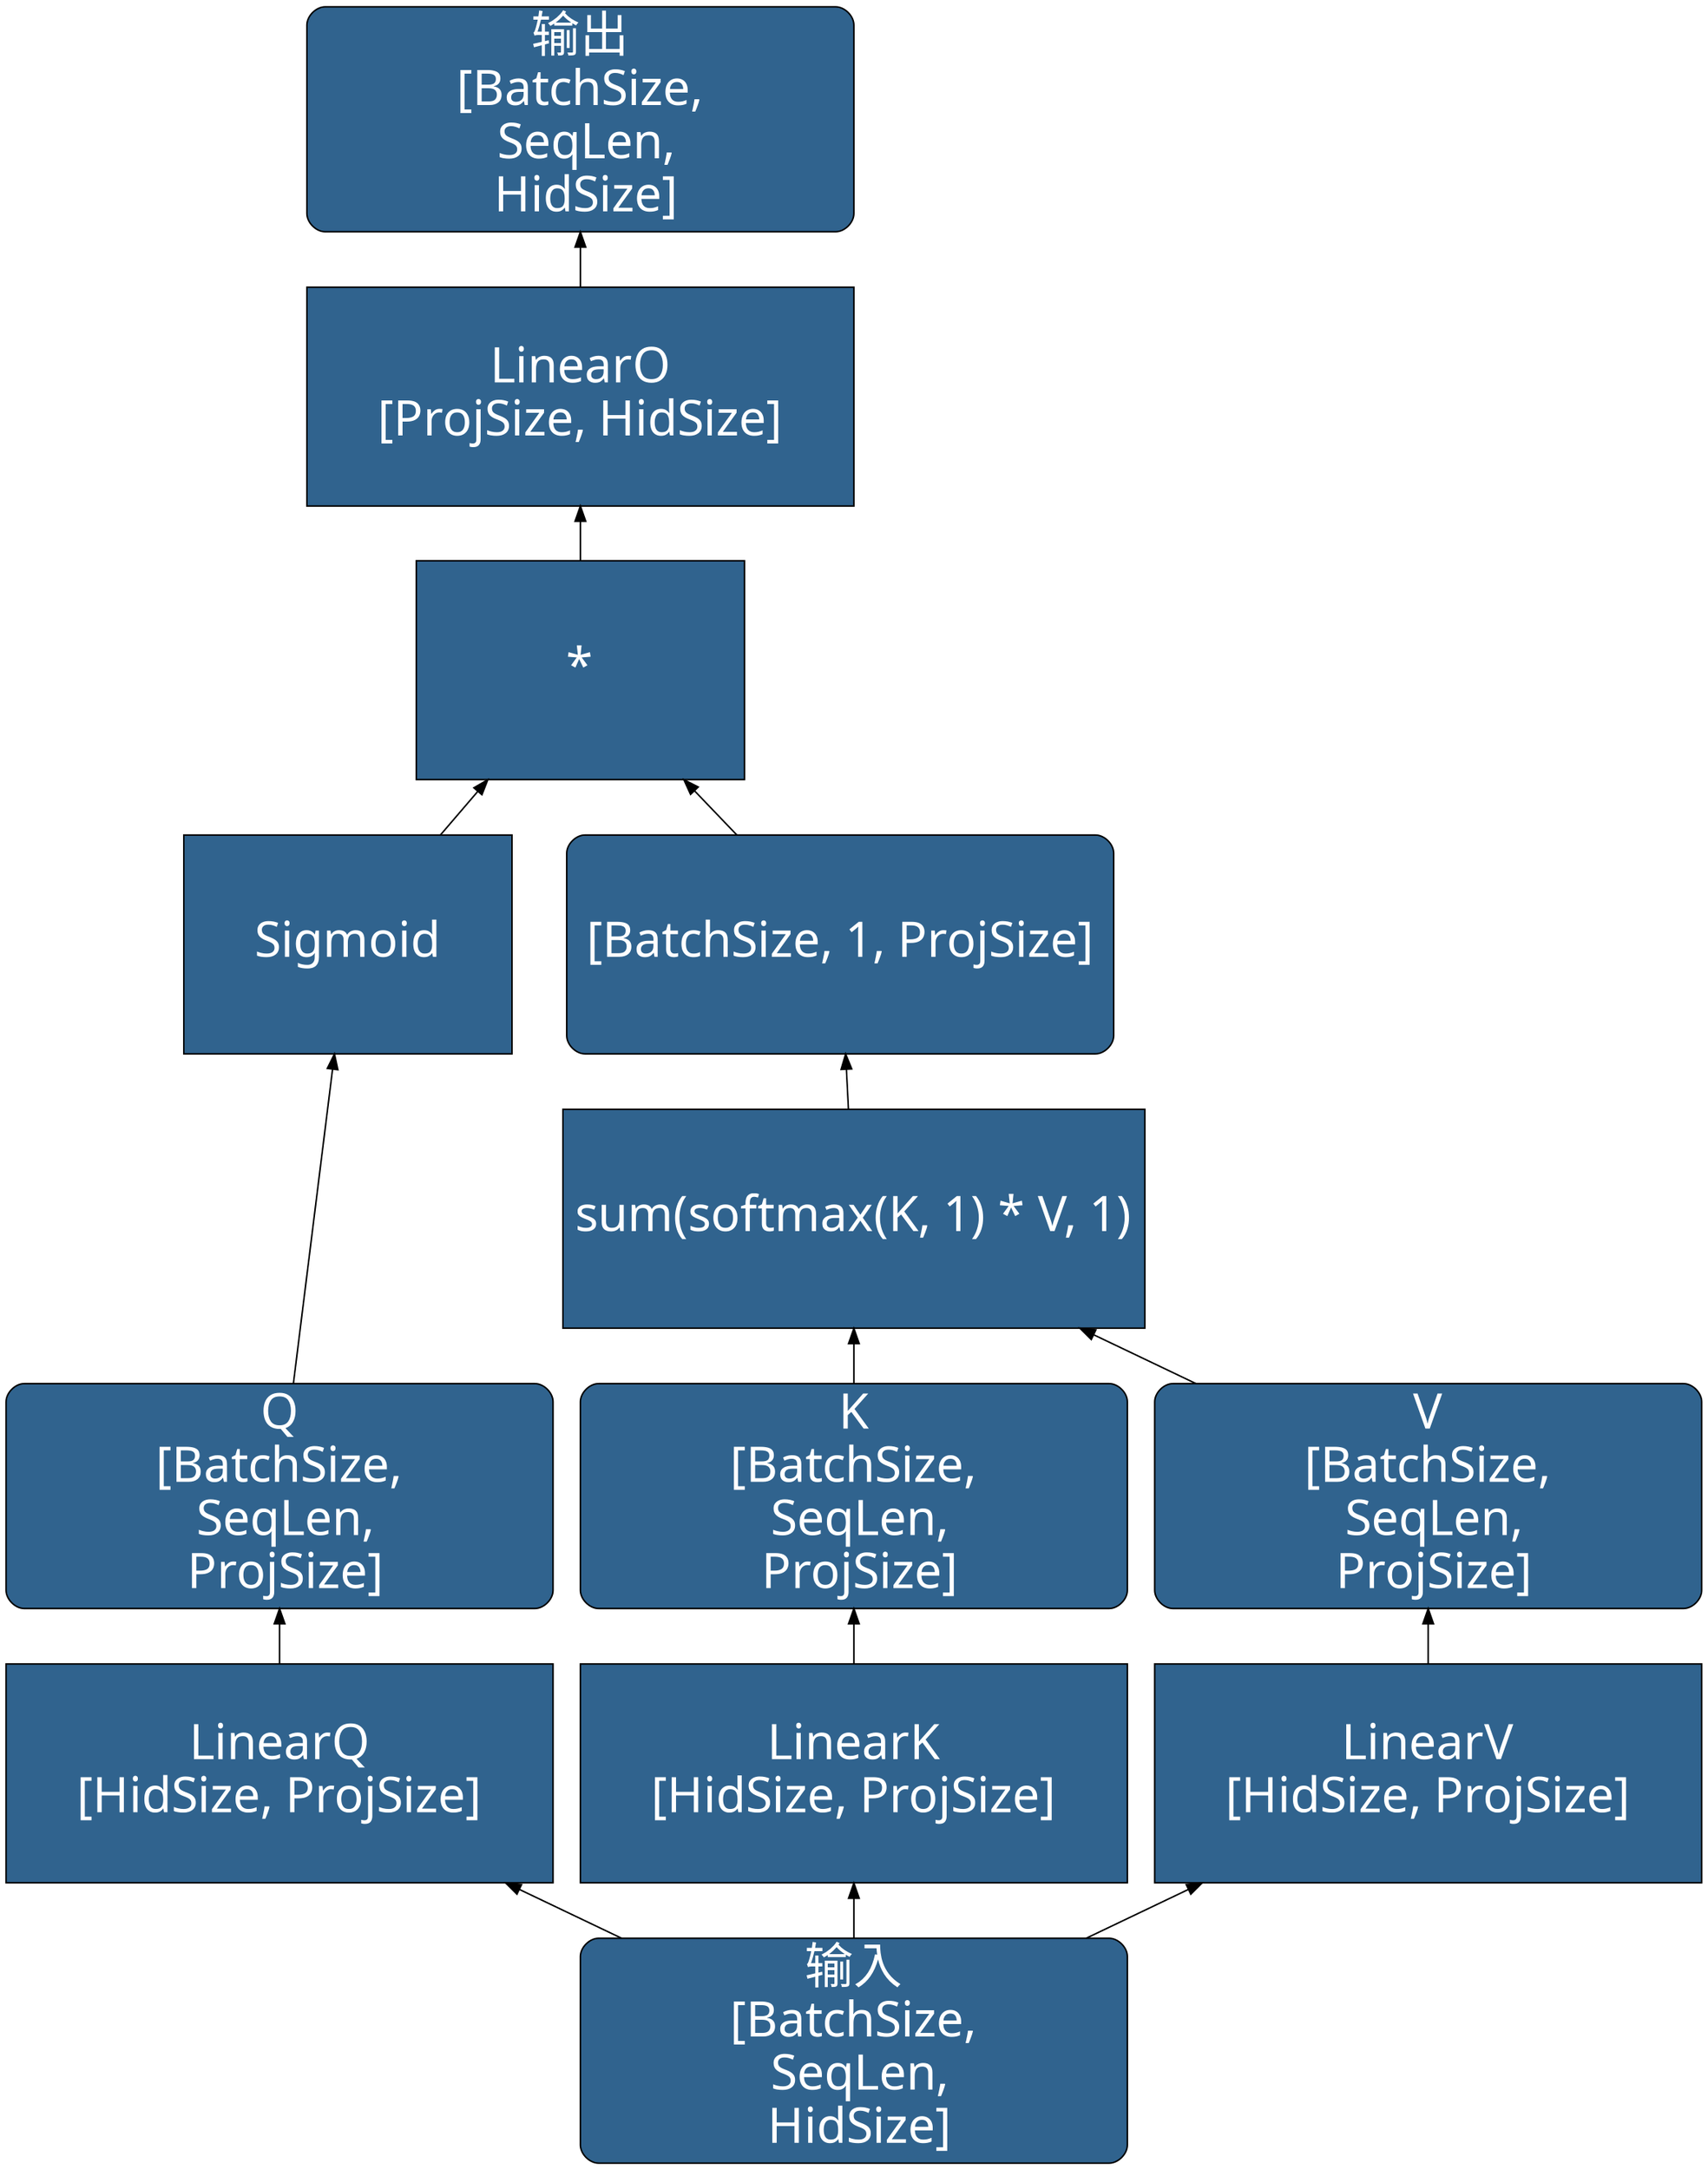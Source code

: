 digraph AFTSimple {
	rankdir=BT
    node [
		style=filled, 
		color=Black
		fontcolor=White, 
		fillcolor="#30638e", 
		fontname="SimHei",
		fontsize=32,
		width=5, height=2,
	]

    inp [label="输入\n[BatchSize,\n SeqLen,\n HidSize]", shape="Mrecord"]
    llq [label="LinearQ\n[HidSize, ProjSize]", shape="box"]
    llk [label="LinearK\n[HidSize, ProjSize]", shape="box"]
    llv [label="LinearV\n[HidSize, ProjSize]", shape="box"]
    q [label="Q\n[BatchSize,\n SeqLen,\n ProjSize]", shape="Mrecord"]
    k [label="K\n[BatchSize,\n SeqLen,\n ProjSize]", shape="Mrecord"]
    v [label="V\n[BatchSize,\n SeqLen,\n ProjSize]", shape="Mrecord"]
    σ [label="Sigmoid", shape="box", width=3]
    atten_op [label="sum(softmax(K, 1) * V, 1)", shape="box"]
    atten [label="[BatchSize, 1, ProjSize]", shape="Mrecord"]
    mul [label="*", shape="box", width=3]
    llo [label="LinearO\n[ProjSize, HidSize]", shape="box"]
    oup [label="输出\n[BatchSize,\n SeqLen,\n HidSize]", shape="Mrecord"]
    
	inp -> llq
	inp -> llk
	inp -> llv
	llq -> q
	llk -> k
	llv -> v
	q -> σ
	k -> atten_op
	v -> atten_op
	atten_op -> atten
	σ -> mul
	atten -> mul
	mul -> llo
	llo -> oup
}